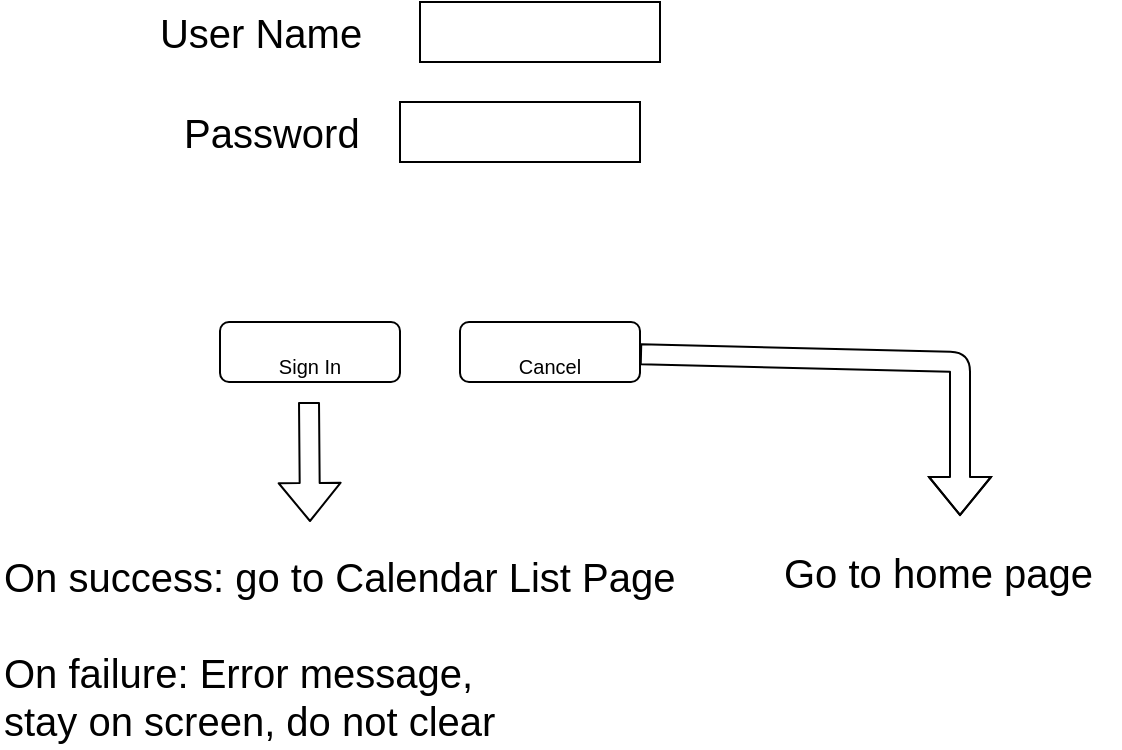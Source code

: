 <mxfile version="12.6.5" type="device"><diagram id="dHloeyhbql_dtzrPkQ8i" name="Page-1"><mxGraphModel dx="946" dy="624" grid="1" gridSize="10" guides="1" tooltips="1" connect="1" arrows="1" fold="1" page="1" pageScale="1" pageWidth="850" pageHeight="1100" math="0" shadow="0"><root><mxCell id="0"/><mxCell id="1" parent="0"/><mxCell id="xniOThQIis4SbMdHe_oR-2" value="" style="rounded=0;whiteSpace=wrap;html=1;" vertex="1" parent="1"><mxGeometry x="290" y="20" width="120" height="30" as="geometry"/></mxCell><mxCell id="xniOThQIis4SbMdHe_oR-3" value="User Name" style="text;html=1;align=center;verticalAlign=middle;resizable=0;points=[];autosize=1;fontSize=20;" vertex="1" parent="1"><mxGeometry x="150" y="20" width="120" height="30" as="geometry"/></mxCell><mxCell id="xniOThQIis4SbMdHe_oR-4" value="" style="rounded=0;whiteSpace=wrap;html=1;" vertex="1" parent="1"><mxGeometry x="280" y="70" width="120" height="30" as="geometry"/></mxCell><mxCell id="xniOThQIis4SbMdHe_oR-5" value="Password" style="text;html=1;align=left;verticalAlign=middle;resizable=0;points=[];autosize=1;fontSize=20;" vertex="1" parent="1"><mxGeometry x="170" y="70" width="100" height="30" as="geometry"/></mxCell><mxCell id="xniOThQIis4SbMdHe_oR-9" value="&lt;font size=&quot;1&quot;&gt;Sign In&lt;/font&gt;" style="rounded=1;whiteSpace=wrap;html=1;strokeColor=#000000;fontSize=30;" vertex="1" parent="1"><mxGeometry x="190" y="180" width="90" height="30" as="geometry"/></mxCell><mxCell id="xniOThQIis4SbMdHe_oR-10" value="&lt;font size=&quot;1&quot;&gt;Cancel&lt;/font&gt;" style="rounded=1;whiteSpace=wrap;html=1;strokeColor=#000000;fontSize=30;" vertex="1" parent="1"><mxGeometry x="310" y="180" width="90" height="30" as="geometry"/></mxCell><mxCell id="xniOThQIis4SbMdHe_oR-11" value="" style="shape=flexArrow;endArrow=classic;html=1;fontSize=20;" edge="1" parent="1"><mxGeometry width="50" height="50" relative="1" as="geometry"><mxPoint x="234.5" y="220" as="sourcePoint"/><mxPoint x="235" y="280" as="targetPoint"/></mxGeometry></mxCell><mxCell id="xniOThQIis4SbMdHe_oR-12" value="" style="shape=flexArrow;endArrow=classic;html=1;fontSize=20;" edge="1" parent="1" source="xniOThQIis4SbMdHe_oR-10"><mxGeometry width="50" height="50" relative="1" as="geometry"><mxPoint x="349.5" y="220" as="sourcePoint"/><mxPoint x="560" y="277" as="targetPoint"/><Array as="points"><mxPoint x="560" y="200"/></Array></mxGeometry></mxCell><mxCell id="xniOThQIis4SbMdHe_oR-13" value="On success: go to Calendar List Page&lt;br&gt;&lt;div&gt;&lt;span&gt;&lt;br&gt;&lt;/span&gt;&lt;/div&gt;&lt;div&gt;&lt;span&gt;On failure: Error message,&lt;/span&gt;&lt;/div&gt;&lt;div&gt;&lt;span&gt;stay on screen, do not clear&lt;/span&gt;&lt;/div&gt;" style="text;html=1;align=left;verticalAlign=middle;resizable=0;points=[];autosize=1;fontSize=20;" vertex="1" parent="1"><mxGeometry x="80" y="293" width="350" height="100" as="geometry"/></mxCell><mxCell id="xniOThQIis4SbMdHe_oR-14" value="Go to home page" style="text;html=1;align=left;verticalAlign=middle;resizable=0;points=[];autosize=1;fontSize=20;" vertex="1" parent="1"><mxGeometry x="470" y="290" width="170" height="30" as="geometry"/></mxCell></root></mxGraphModel></diagram></mxfile>